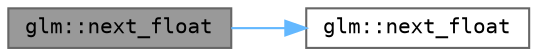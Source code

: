 digraph "glm::next_float"
{
 // LATEX_PDF_SIZE
  bgcolor="transparent";
  edge [fontname=Terminal,fontsize=10,labelfontname=Helvetica,labelfontsize=10];
  node [fontname=Terminal,fontsize=10,shape=box,height=0.2,width=0.4];
  rankdir="LR";
  Node1 [label="glm::next_float",height=0.2,width=0.4,color="gray40", fillcolor="grey60", style="filled", fontcolor="black",tooltip=" "];
  Node1 -> Node2 [color="steelblue1",style="solid"];
  Node2 [label="glm::next_float",height=0.2,width=0.4,color="grey40", fillcolor="white", style="filled",URL="$group__gtc__ulp.html#gab21fbe69182da4f378862feeffe24b16",tooltip=" "];
}
